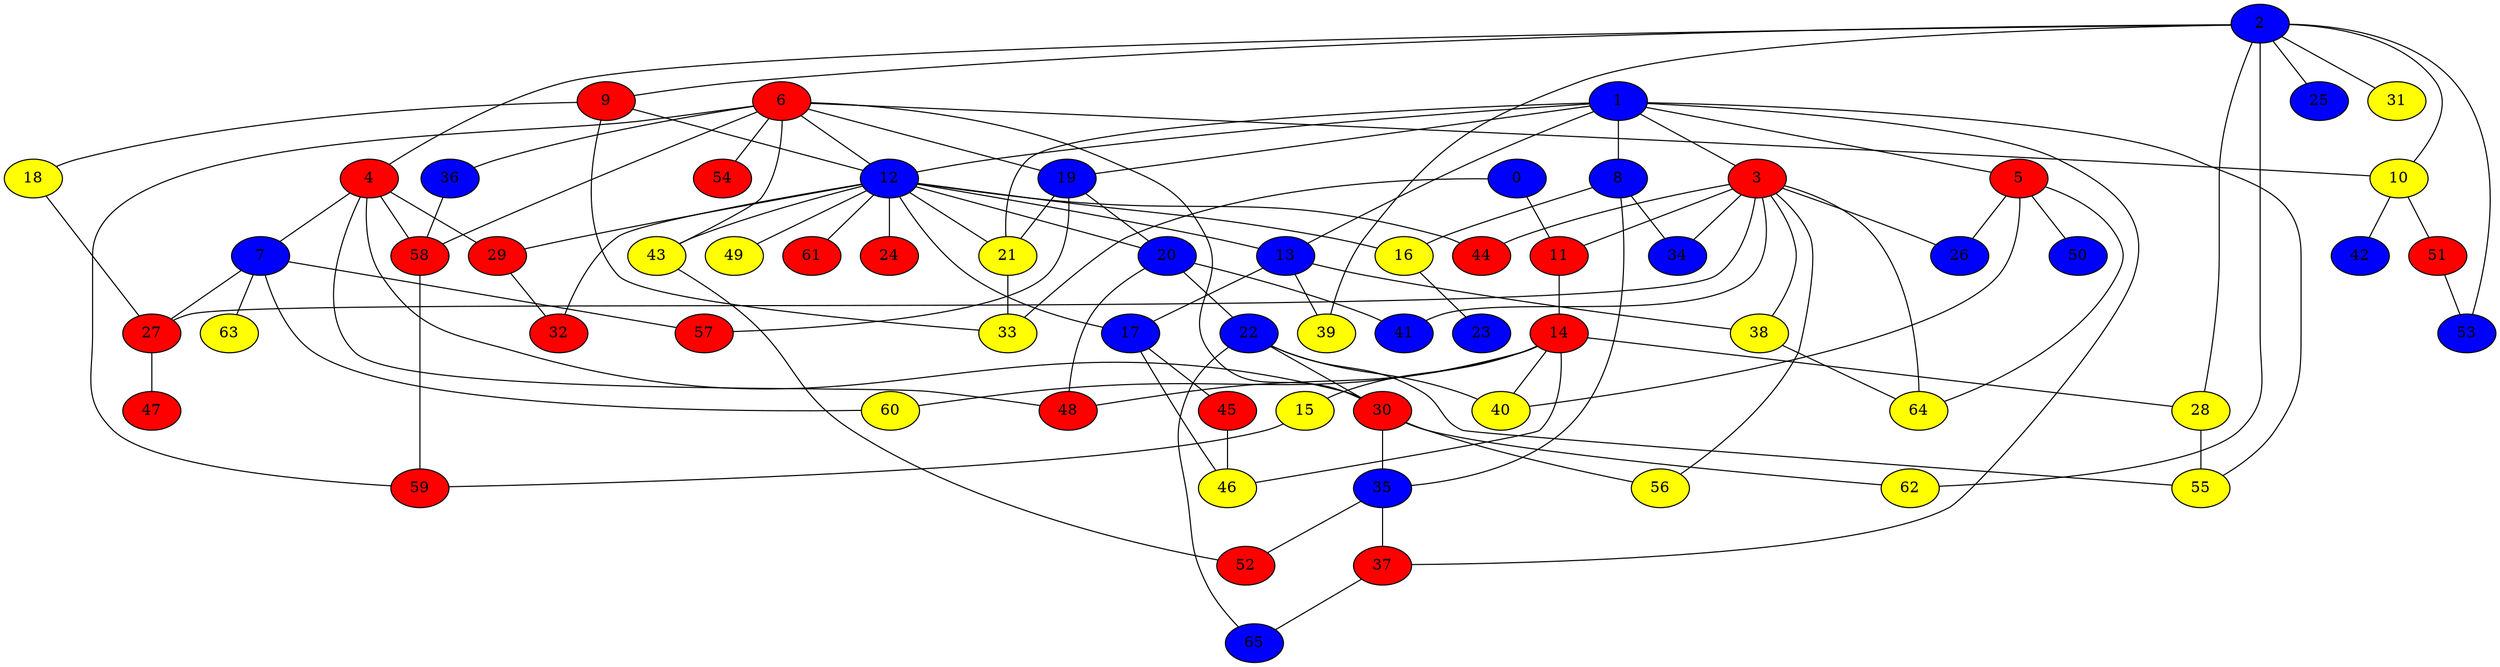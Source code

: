 graph {
0 [style = filled fillcolor = blue];
1 [style = filled fillcolor = blue];
2 [style = filled fillcolor = blue];
3 [style = filled fillcolor = red];
4 [style = filled fillcolor = red];
5 [style = filled fillcolor = red];
6 [style = filled fillcolor = red];
7 [style = filled fillcolor = blue];
8 [style = filled fillcolor = blue];
9 [style = filled fillcolor = red];
10 [style = filled fillcolor = yellow];
11 [style = filled fillcolor = red];
12 [style = filled fillcolor = blue];
13 [style = filled fillcolor = blue];
14 [style = filled fillcolor = red];
15 [style = filled fillcolor = yellow];
16 [style = filled fillcolor = yellow];
17 [style = filled fillcolor = blue];
18 [style = filled fillcolor = yellow];
19 [style = filled fillcolor = blue];
20 [style = filled fillcolor = blue];
21 [style = filled fillcolor = yellow];
22 [style = filled fillcolor = blue];
23 [style = filled fillcolor = blue];
24 [style = filled fillcolor = red];
25 [style = filled fillcolor = blue];
26 [style = filled fillcolor = blue];
27 [style = filled fillcolor = red];
28 [style = filled fillcolor = yellow];
29 [style = filled fillcolor = red];
30 [style = filled fillcolor = red];
31 [style = filled fillcolor = yellow];
32 [style = filled fillcolor = red];
33 [style = filled fillcolor = yellow];
34 [style = filled fillcolor = blue];
35 [style = filled fillcolor = blue];
36 [style = filled fillcolor = blue];
37 [style = filled fillcolor = red];
38 [style = filled fillcolor = yellow];
39 [style = filled fillcolor = yellow];
40 [style = filled fillcolor = yellow];
41 [style = filled fillcolor = blue];
42 [style = filled fillcolor = blue];
43 [style = filled fillcolor = yellow];
44 [style = filled fillcolor = red];
45 [style = filled fillcolor = red];
46 [style = filled fillcolor = yellow];
47 [style = filled fillcolor = red];
48 [style = filled fillcolor = red];
49 [style = filled fillcolor = yellow];
50 [style = filled fillcolor = blue];
51 [style = filled fillcolor = red];
52 [style = filled fillcolor = red];
53 [style = filled fillcolor = blue];
54 [style = filled fillcolor = red];
55 [style = filled fillcolor = yellow];
56 [style = filled fillcolor = yellow];
57 [style = filled fillcolor = red];
58 [style = filled fillcolor = red];
59 [style = filled fillcolor = red];
60 [style = filled fillcolor = yellow];
61 [style = filled fillcolor = red];
62 [style = filled fillcolor = yellow];
63 [style = filled fillcolor = yellow];
64 [style = filled fillcolor = yellow];
65 [style = filled fillcolor = blue];
1 -- 5;
1 -- 3;
0 -- 33;
0 -- 11;
1 -- 8;
1 -- 12;
1 -- 13;
1 -- 19;
1 -- 21;
1 -- 37;
1 -- 55;
2 -- 4;
2 -- 9;
2 -- 10;
2 -- 25;
2 -- 28;
2 -- 31;
2 -- 39;
2 -- 53;
2 -- 62;
3 -- 11;
3 -- 26;
3 -- 27;
3 -- 34;
3 -- 38;
3 -- 41;
3 -- 44;
3 -- 56;
3 -- 64;
4 -- 7;
4 -- 29;
4 -- 30;
4 -- 48;
4 -- 58;
5 -- 26;
5 -- 40;
5 -- 50;
5 -- 64;
6 -- 10;
6 -- 12;
6 -- 19;
6 -- 30;
6 -- 36;
6 -- 43;
6 -- 54;
6 -- 58;
6 -- 59;
7 -- 27;
7 -- 57;
7 -- 60;
7 -- 63;
8 -- 16;
8 -- 34;
8 -- 35;
9 -- 12;
9 -- 18;
9 -- 33;
10 -- 42;
10 -- 51;
11 -- 14;
12 -- 13;
12 -- 16;
12 -- 17;
12 -- 20;
12 -- 21;
12 -- 24;
12 -- 29;
12 -- 32;
12 -- 43;
12 -- 44;
12 -- 49;
12 -- 61;
13 -- 17;
13 -- 38;
13 -- 39;
14 -- 15;
14 -- 28;
14 -- 40;
14 -- 46;
14 -- 48;
14 -- 60;
15 -- 59;
16 -- 23;
17 -- 45;
17 -- 46;
18 -- 27;
19 -- 20;
19 -- 21;
19 -- 57;
20 -- 22;
20 -- 41;
20 -- 48;
21 -- 33;
22 -- 30;
22 -- 40;
22 -- 55;
22 -- 65;
27 -- 47;
28 -- 55;
29 -- 32;
30 -- 35;
30 -- 56;
30 -- 62;
35 -- 37;
35 -- 52;
36 -- 58;
37 -- 65;
38 -- 64;
43 -- 52;
45 -- 46;
51 -- 53;
58 -- 59;
}

